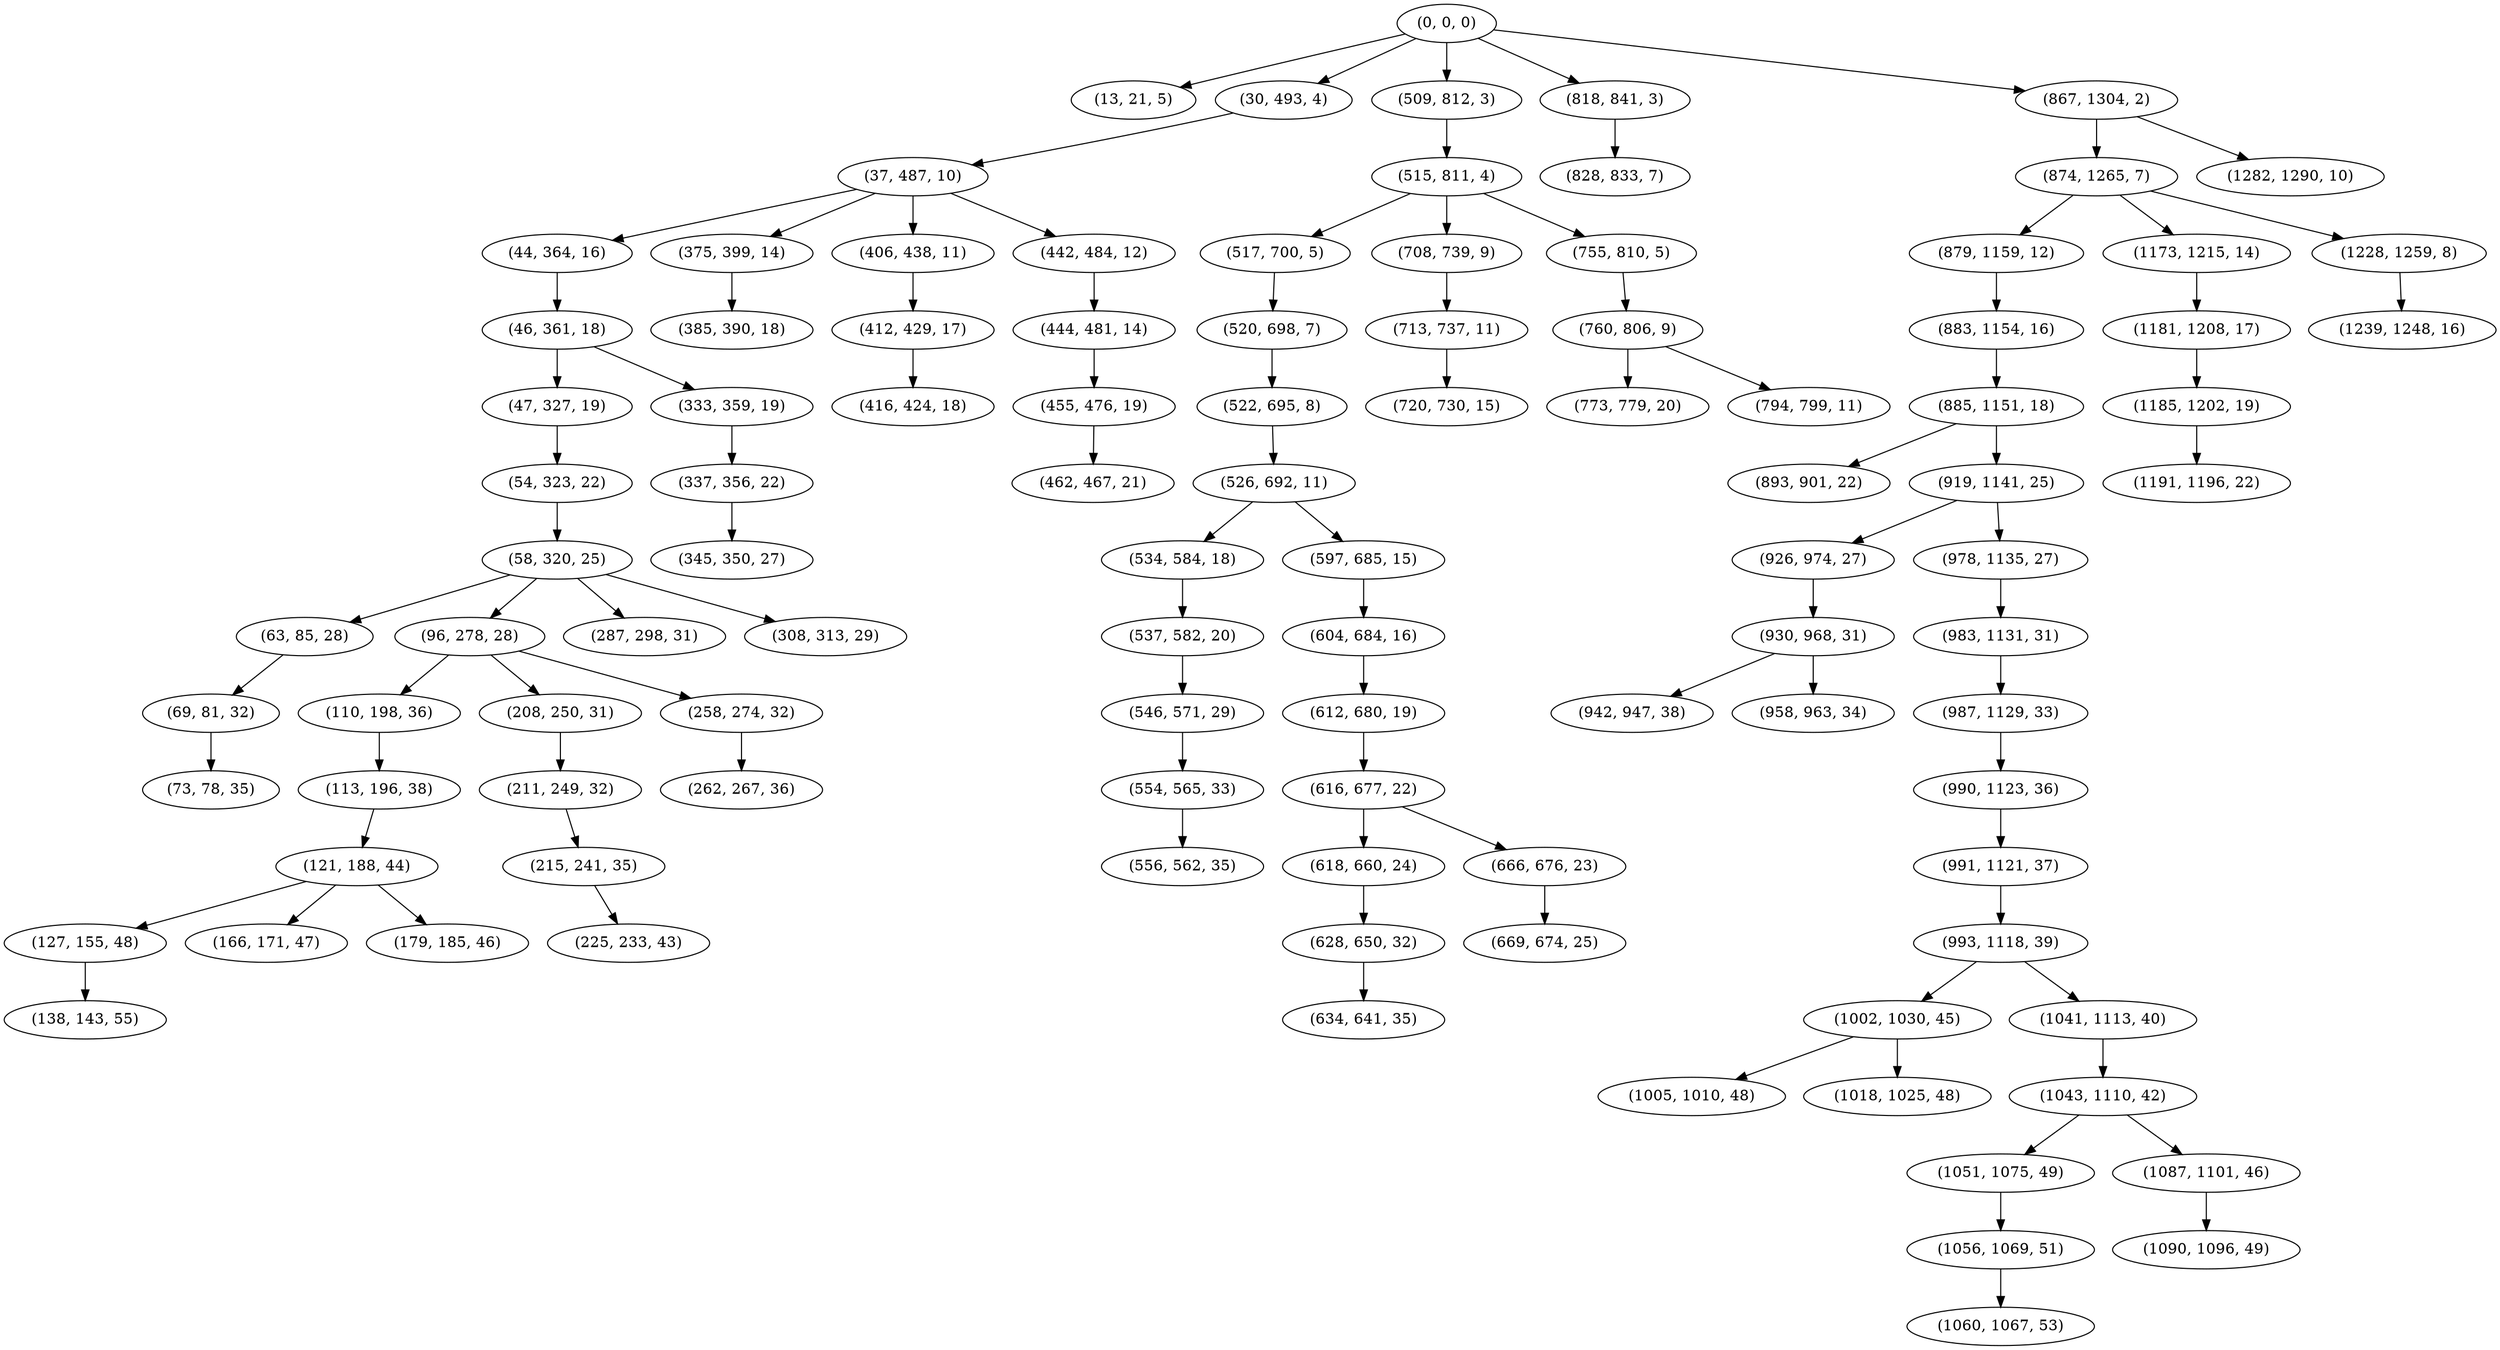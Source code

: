 digraph tree {
    "(0, 0, 0)";
    "(13, 21, 5)";
    "(30, 493, 4)";
    "(37, 487, 10)";
    "(44, 364, 16)";
    "(46, 361, 18)";
    "(47, 327, 19)";
    "(54, 323, 22)";
    "(58, 320, 25)";
    "(63, 85, 28)";
    "(69, 81, 32)";
    "(73, 78, 35)";
    "(96, 278, 28)";
    "(110, 198, 36)";
    "(113, 196, 38)";
    "(121, 188, 44)";
    "(127, 155, 48)";
    "(138, 143, 55)";
    "(166, 171, 47)";
    "(179, 185, 46)";
    "(208, 250, 31)";
    "(211, 249, 32)";
    "(215, 241, 35)";
    "(225, 233, 43)";
    "(258, 274, 32)";
    "(262, 267, 36)";
    "(287, 298, 31)";
    "(308, 313, 29)";
    "(333, 359, 19)";
    "(337, 356, 22)";
    "(345, 350, 27)";
    "(375, 399, 14)";
    "(385, 390, 18)";
    "(406, 438, 11)";
    "(412, 429, 17)";
    "(416, 424, 18)";
    "(442, 484, 12)";
    "(444, 481, 14)";
    "(455, 476, 19)";
    "(462, 467, 21)";
    "(509, 812, 3)";
    "(515, 811, 4)";
    "(517, 700, 5)";
    "(520, 698, 7)";
    "(522, 695, 8)";
    "(526, 692, 11)";
    "(534, 584, 18)";
    "(537, 582, 20)";
    "(546, 571, 29)";
    "(554, 565, 33)";
    "(556, 562, 35)";
    "(597, 685, 15)";
    "(604, 684, 16)";
    "(612, 680, 19)";
    "(616, 677, 22)";
    "(618, 660, 24)";
    "(628, 650, 32)";
    "(634, 641, 35)";
    "(666, 676, 23)";
    "(669, 674, 25)";
    "(708, 739, 9)";
    "(713, 737, 11)";
    "(720, 730, 15)";
    "(755, 810, 5)";
    "(760, 806, 9)";
    "(773, 779, 20)";
    "(794, 799, 11)";
    "(818, 841, 3)";
    "(828, 833, 7)";
    "(867, 1304, 2)";
    "(874, 1265, 7)";
    "(879, 1159, 12)";
    "(883, 1154, 16)";
    "(885, 1151, 18)";
    "(893, 901, 22)";
    "(919, 1141, 25)";
    "(926, 974, 27)";
    "(930, 968, 31)";
    "(942, 947, 38)";
    "(958, 963, 34)";
    "(978, 1135, 27)";
    "(983, 1131, 31)";
    "(987, 1129, 33)";
    "(990, 1123, 36)";
    "(991, 1121, 37)";
    "(993, 1118, 39)";
    "(1002, 1030, 45)";
    "(1005, 1010, 48)";
    "(1018, 1025, 48)";
    "(1041, 1113, 40)";
    "(1043, 1110, 42)";
    "(1051, 1075, 49)";
    "(1056, 1069, 51)";
    "(1060, 1067, 53)";
    "(1087, 1101, 46)";
    "(1090, 1096, 49)";
    "(1173, 1215, 14)";
    "(1181, 1208, 17)";
    "(1185, 1202, 19)";
    "(1191, 1196, 22)";
    "(1228, 1259, 8)";
    "(1239, 1248, 16)";
    "(1282, 1290, 10)";
    "(0, 0, 0)" -> "(13, 21, 5)";
    "(0, 0, 0)" -> "(30, 493, 4)";
    "(0, 0, 0)" -> "(509, 812, 3)";
    "(0, 0, 0)" -> "(818, 841, 3)";
    "(0, 0, 0)" -> "(867, 1304, 2)";
    "(30, 493, 4)" -> "(37, 487, 10)";
    "(37, 487, 10)" -> "(44, 364, 16)";
    "(37, 487, 10)" -> "(375, 399, 14)";
    "(37, 487, 10)" -> "(406, 438, 11)";
    "(37, 487, 10)" -> "(442, 484, 12)";
    "(44, 364, 16)" -> "(46, 361, 18)";
    "(46, 361, 18)" -> "(47, 327, 19)";
    "(46, 361, 18)" -> "(333, 359, 19)";
    "(47, 327, 19)" -> "(54, 323, 22)";
    "(54, 323, 22)" -> "(58, 320, 25)";
    "(58, 320, 25)" -> "(63, 85, 28)";
    "(58, 320, 25)" -> "(96, 278, 28)";
    "(58, 320, 25)" -> "(287, 298, 31)";
    "(58, 320, 25)" -> "(308, 313, 29)";
    "(63, 85, 28)" -> "(69, 81, 32)";
    "(69, 81, 32)" -> "(73, 78, 35)";
    "(96, 278, 28)" -> "(110, 198, 36)";
    "(96, 278, 28)" -> "(208, 250, 31)";
    "(96, 278, 28)" -> "(258, 274, 32)";
    "(110, 198, 36)" -> "(113, 196, 38)";
    "(113, 196, 38)" -> "(121, 188, 44)";
    "(121, 188, 44)" -> "(127, 155, 48)";
    "(121, 188, 44)" -> "(166, 171, 47)";
    "(121, 188, 44)" -> "(179, 185, 46)";
    "(127, 155, 48)" -> "(138, 143, 55)";
    "(208, 250, 31)" -> "(211, 249, 32)";
    "(211, 249, 32)" -> "(215, 241, 35)";
    "(215, 241, 35)" -> "(225, 233, 43)";
    "(258, 274, 32)" -> "(262, 267, 36)";
    "(333, 359, 19)" -> "(337, 356, 22)";
    "(337, 356, 22)" -> "(345, 350, 27)";
    "(375, 399, 14)" -> "(385, 390, 18)";
    "(406, 438, 11)" -> "(412, 429, 17)";
    "(412, 429, 17)" -> "(416, 424, 18)";
    "(442, 484, 12)" -> "(444, 481, 14)";
    "(444, 481, 14)" -> "(455, 476, 19)";
    "(455, 476, 19)" -> "(462, 467, 21)";
    "(509, 812, 3)" -> "(515, 811, 4)";
    "(515, 811, 4)" -> "(517, 700, 5)";
    "(515, 811, 4)" -> "(708, 739, 9)";
    "(515, 811, 4)" -> "(755, 810, 5)";
    "(517, 700, 5)" -> "(520, 698, 7)";
    "(520, 698, 7)" -> "(522, 695, 8)";
    "(522, 695, 8)" -> "(526, 692, 11)";
    "(526, 692, 11)" -> "(534, 584, 18)";
    "(526, 692, 11)" -> "(597, 685, 15)";
    "(534, 584, 18)" -> "(537, 582, 20)";
    "(537, 582, 20)" -> "(546, 571, 29)";
    "(546, 571, 29)" -> "(554, 565, 33)";
    "(554, 565, 33)" -> "(556, 562, 35)";
    "(597, 685, 15)" -> "(604, 684, 16)";
    "(604, 684, 16)" -> "(612, 680, 19)";
    "(612, 680, 19)" -> "(616, 677, 22)";
    "(616, 677, 22)" -> "(618, 660, 24)";
    "(616, 677, 22)" -> "(666, 676, 23)";
    "(618, 660, 24)" -> "(628, 650, 32)";
    "(628, 650, 32)" -> "(634, 641, 35)";
    "(666, 676, 23)" -> "(669, 674, 25)";
    "(708, 739, 9)" -> "(713, 737, 11)";
    "(713, 737, 11)" -> "(720, 730, 15)";
    "(755, 810, 5)" -> "(760, 806, 9)";
    "(760, 806, 9)" -> "(773, 779, 20)";
    "(760, 806, 9)" -> "(794, 799, 11)";
    "(818, 841, 3)" -> "(828, 833, 7)";
    "(867, 1304, 2)" -> "(874, 1265, 7)";
    "(867, 1304, 2)" -> "(1282, 1290, 10)";
    "(874, 1265, 7)" -> "(879, 1159, 12)";
    "(874, 1265, 7)" -> "(1173, 1215, 14)";
    "(874, 1265, 7)" -> "(1228, 1259, 8)";
    "(879, 1159, 12)" -> "(883, 1154, 16)";
    "(883, 1154, 16)" -> "(885, 1151, 18)";
    "(885, 1151, 18)" -> "(893, 901, 22)";
    "(885, 1151, 18)" -> "(919, 1141, 25)";
    "(919, 1141, 25)" -> "(926, 974, 27)";
    "(919, 1141, 25)" -> "(978, 1135, 27)";
    "(926, 974, 27)" -> "(930, 968, 31)";
    "(930, 968, 31)" -> "(942, 947, 38)";
    "(930, 968, 31)" -> "(958, 963, 34)";
    "(978, 1135, 27)" -> "(983, 1131, 31)";
    "(983, 1131, 31)" -> "(987, 1129, 33)";
    "(987, 1129, 33)" -> "(990, 1123, 36)";
    "(990, 1123, 36)" -> "(991, 1121, 37)";
    "(991, 1121, 37)" -> "(993, 1118, 39)";
    "(993, 1118, 39)" -> "(1002, 1030, 45)";
    "(993, 1118, 39)" -> "(1041, 1113, 40)";
    "(1002, 1030, 45)" -> "(1005, 1010, 48)";
    "(1002, 1030, 45)" -> "(1018, 1025, 48)";
    "(1041, 1113, 40)" -> "(1043, 1110, 42)";
    "(1043, 1110, 42)" -> "(1051, 1075, 49)";
    "(1043, 1110, 42)" -> "(1087, 1101, 46)";
    "(1051, 1075, 49)" -> "(1056, 1069, 51)";
    "(1056, 1069, 51)" -> "(1060, 1067, 53)";
    "(1087, 1101, 46)" -> "(1090, 1096, 49)";
    "(1173, 1215, 14)" -> "(1181, 1208, 17)";
    "(1181, 1208, 17)" -> "(1185, 1202, 19)";
    "(1185, 1202, 19)" -> "(1191, 1196, 22)";
    "(1228, 1259, 8)" -> "(1239, 1248, 16)";
}
